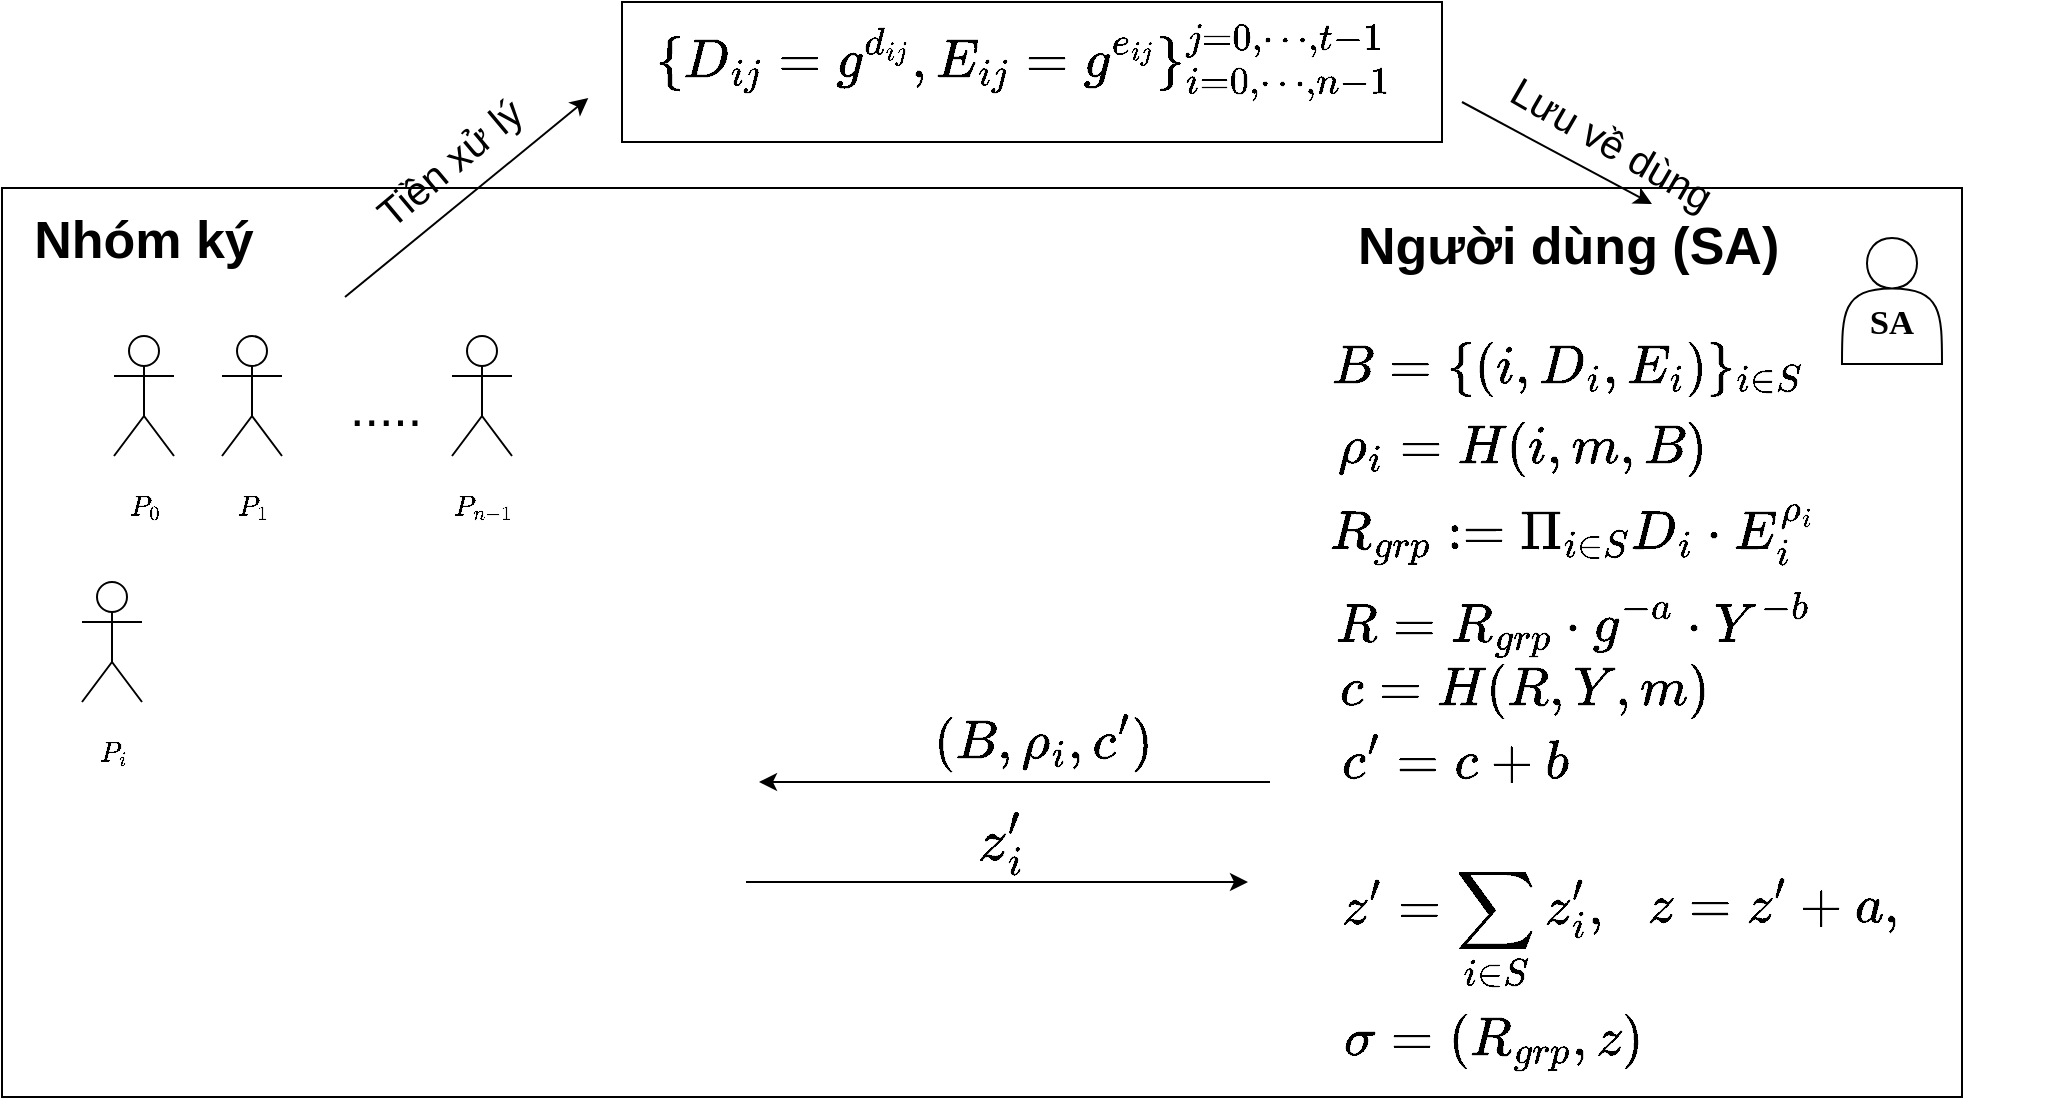 <mxfile version="28.0.7">
  <diagram name="Page-1" id="wecw0V0WTSmMkXdD_H8e">
    <mxGraphModel dx="1426" dy="832" grid="1" gridSize="10" guides="1" tooltips="1" connect="1" arrows="1" fold="1" page="1" pageScale="1" pageWidth="827" pageHeight="1169" math="1" shadow="0">
      <root>
        <mxCell id="0" />
        <mxCell id="1" parent="0" />
        <mxCell id="Sj3ZuSewM-TSqzSfG-fM-1" value="" style="rounded=0;whiteSpace=wrap;html=1;" vertex="1" parent="1">
          <mxGeometry x="130" y="213" width="980" height="454.5" as="geometry" />
        </mxCell>
        <mxCell id="Sj3ZuSewM-TSqzSfG-fM-2" value="&lt;div&gt;&lt;span&gt;&lt;span style=&quot;font-size: 13pt; font-family: &amp;quot;Times New Roman&amp;quot;, serif; background-color: transparent; font-variant-numeric: normal; font-variant-east-asian: normal; font-variant-alternates: normal; font-variant-position: normal; font-variant-emoji: normal; vertical-align: baseline; white-space-collapse: preserve;&quot;&gt;&lt;b&gt;&lt;br&gt;&lt;/b&gt;&lt;/span&gt;&lt;/span&gt;&lt;/div&gt;&lt;span id=&quot;docs-internal-guid-93dfedbd-7fff-06d4-5bbd-a296a520875c&quot;&gt;&lt;span style=&quot;font-size: 13pt; font-family: &amp;quot;Times New Roman&amp;quot;, serif; background-color: transparent; font-variant-numeric: normal; font-variant-east-asian: normal; font-variant-alternates: normal; font-variant-position: normal; font-variant-emoji: normal; vertical-align: baseline; white-space-collapse: preserve;&quot;&gt;&lt;b&gt;SA&lt;/b&gt;&lt;/span&gt;&lt;/span&gt;" style="shape=actor;whiteSpace=wrap;html=1;" vertex="1" parent="1">
          <mxGeometry x="1050" y="238" width="50" height="63" as="geometry" />
        </mxCell>
        <mxCell id="Sj3ZuSewM-TSqzSfG-fM-3" value="Người dùng (SA)" style="text;strokeColor=none;fillColor=none;spacingLeft=4;spacingRight=4;overflow=hidden;rotatable=0;points=[[0,0.5],[1,0.5]];portConstraint=eastwest;fontSize=26;whiteSpace=wrap;html=1;fontStyle=1" vertex="1" parent="1">
          <mxGeometry x="802" y="220" width="228" height="40" as="geometry" />
        </mxCell>
        <mxCell id="Sj3ZuSewM-TSqzSfG-fM-4" value="Nhóm ký" style="text;html=1;align=center;verticalAlign=middle;whiteSpace=wrap;rounded=0;fontSize=26;fontStyle=1" vertex="1" parent="1">
          <mxGeometry x="143" y="224" width="116" height="30" as="geometry" />
        </mxCell>
        <mxCell id="Sj3ZuSewM-TSqzSfG-fM-5" value="" style="endArrow=classic;html=1;rounded=0;" edge="1" parent="1">
          <mxGeometry relative="1" as="geometry">
            <mxPoint x="764" y="510" as="sourcePoint" />
            <mxPoint x="508.5" y="510" as="targetPoint" />
          </mxGeometry>
        </mxCell>
        <mxCell id="Sj3ZuSewM-TSqzSfG-fM-6" value="" style="endArrow=classic;html=1;rounded=0;" edge="1" parent="1">
          <mxGeometry relative="1" as="geometry">
            <mxPoint x="502" y="560" as="sourcePoint" />
            <mxPoint x="753" y="560" as="targetPoint" />
          </mxGeometry>
        </mxCell>
        <mxCell id="Sj3ZuSewM-TSqzSfG-fM-7" value="&lt;span style=&quot;font-weight: normal;&quot;&gt;.....&lt;/span&gt;" style="text;strokeColor=none;fillColor=none;spacingLeft=4;spacingRight=4;overflow=hidden;rotatable=0;points=[[0,0.5],[1,0.5]];portConstraint=eastwest;fontSize=26;whiteSpace=wrap;html=1;fontStyle=1" vertex="1" parent="1">
          <mxGeometry x="298" y="301" width="57" height="40" as="geometry" />
        </mxCell>
        <mxCell id="Sj3ZuSewM-TSqzSfG-fM-8" value="" style="rounded=0;whiteSpace=wrap;html=1;" vertex="1" parent="1">
          <mxGeometry x="440" y="120" width="410" height="70" as="geometry" />
        </mxCell>
        <mxCell id="Sj3ZuSewM-TSqzSfG-fM-9" value="&lt;font style=&quot;font-size: 25px;&quot;&gt;$$z&#39;_i$$&lt;/font&gt;" style="text;html=1;align=center;verticalAlign=middle;resizable=0;points=[];autosize=1;strokeColor=none;fillColor=none;" vertex="1" parent="1">
          <mxGeometry x="569" y="520" width="120" height="40" as="geometry" />
        </mxCell>
        <mxCell id="Sj3ZuSewM-TSqzSfG-fM-10" value="&lt;font style=&quot;font-size: 23px;&quot;&gt;$$z&#39;=\sum_{i\in S} z&#39;_i,$$&lt;/font&gt;" style="text;html=1;align=center;verticalAlign=middle;resizable=0;points=[];autosize=1;strokeColor=none;fillColor=none;" vertex="1" parent="1">
          <mxGeometry x="725" y="565" width="280" height="40" as="geometry" />
        </mxCell>
        <mxCell id="Sj3ZuSewM-TSqzSfG-fM-11" value="&lt;font style=&quot;font-size: 23px;&quot;&gt;$$z=z&#39;+a,$$&amp;nbsp;&lt;/font&gt;" style="text;html=1;align=center;verticalAlign=middle;resizable=0;points=[];autosize=1;strokeColor=none;fillColor=none;" vertex="1" parent="1">
          <mxGeometry x="940" y="566" width="150" height="40" as="geometry" />
        </mxCell>
        <mxCell id="Sj3ZuSewM-TSqzSfG-fM-12" value="&lt;font style=&quot;font-size: 23px;&quot;&gt;$$(B, \rho_i, c&#39;)$$&lt;/font&gt;" style="text;html=1;align=center;verticalAlign=middle;resizable=0;points=[];autosize=1;strokeColor=none;fillColor=none;" vertex="1" parent="1">
          <mxGeometry x="550" y="470" width="200" height="40" as="geometry" />
        </mxCell>
        <mxCell id="Sj3ZuSewM-TSqzSfG-fM-13" value="&lt;font style=&quot;font-size: 23px;&quot;&gt;$$R_{grp}:=\Pi_{i\in S}D_i\cdot E_i^{\rho_i}$$&amp;nbsp;&lt;/font&gt;" style="text;html=1;align=center;verticalAlign=middle;resizable=0;points=[];autosize=1;strokeColor=none;fillColor=none;" vertex="1" parent="1">
          <mxGeometry x="670" y="380" width="490" height="40" as="geometry" />
        </mxCell>
        <mxCell id="Sj3ZuSewM-TSqzSfG-fM-14" value="&lt;font style=&quot;font-size: 23px;&quot;&gt;$$R=R_{grp}\cdot g^{-a}\cdot Y^{-b}$$&lt;/font&gt;" style="text;html=1;align=center;verticalAlign=middle;resizable=0;points=[];autosize=1;strokeColor=none;fillColor=none;" vertex="1" parent="1">
          <mxGeometry x="705" y="411" width="420" height="40" as="geometry" />
        </mxCell>
        <mxCell id="Sj3ZuSewM-TSqzSfG-fM-15" value="&lt;font style=&quot;font-size: 23px;&quot;&gt;$$c=H(R, Y, m)$$&lt;/font&gt;" style="text;html=1;align=center;verticalAlign=middle;resizable=0;points=[];autosize=1;strokeColor=none;fillColor=none;" vertex="1" parent="1">
          <mxGeometry x="786" y="444" width="210" height="40" as="geometry" />
        </mxCell>
        <mxCell id="Sj3ZuSewM-TSqzSfG-fM-16" value="&lt;font style=&quot;font-size: 23px;&quot;&gt;$$c&#39;=c+b$$&lt;/font&gt;" style="text;html=1;align=center;verticalAlign=middle;resizable=0;points=[];autosize=1;strokeColor=none;fillColor=none;" vertex="1" parent="1">
          <mxGeometry x="786" y="480" width="140" height="40" as="geometry" />
        </mxCell>
        <mxCell id="Sj3ZuSewM-TSqzSfG-fM-17" value="&lt;font style=&quot;font-size: 23px;&quot;&gt;$$B=\{(i, D_i, E_i)\}_{i\in S}$$&lt;/font&gt;" style="text;html=1;align=center;verticalAlign=middle;resizable=0;points=[];autosize=1;strokeColor=none;fillColor=none;" vertex="1" parent="1">
          <mxGeometry x="752" y="283" width="320" height="40" as="geometry" />
        </mxCell>
        <mxCell id="Sj3ZuSewM-TSqzSfG-fM-18" value="&lt;font style=&quot;font-size: 23px;&quot;&gt;$$\rho_i=H(i, m, B)$$&lt;/font&gt;" style="text;html=1;align=center;verticalAlign=middle;resizable=0;points=[];autosize=1;strokeColor=none;fillColor=none;" vertex="1" parent="1">
          <mxGeometry x="770" y="323" width="240" height="40" as="geometry" />
        </mxCell>
        <mxCell id="Sj3ZuSewM-TSqzSfG-fM-19" value="&lt;font style=&quot;font-size: 23px;&quot;&gt;$$\sigma=(R_{grp}, z)$$&lt;/font&gt;" style="text;html=1;align=center;verticalAlign=middle;resizable=0;points=[];autosize=1;strokeColor=none;fillColor=none;" vertex="1" parent="1">
          <mxGeometry x="740" y="620" width="270" height="40" as="geometry" />
        </mxCell>
        <mxCell id="Sj3ZuSewM-TSqzSfG-fM-20" value="&lt;font style=&quot;font-size: 23px;&quot;&gt;$$\{D_{ij}=g^{d_{ij}}, E_{ij}=g^{e_{ij}} \}_{i=0,\cdots, n-1}^{j=0, \cdots, t-1}$$&lt;/font&gt;" style="text;html=1;align=center;verticalAlign=middle;resizable=0;points=[];autosize=1;strokeColor=none;fillColor=none;" vertex="1" parent="1">
          <mxGeometry x="250" y="130" width="780" height="40" as="geometry" />
        </mxCell>
        <mxCell id="Sj3ZuSewM-TSqzSfG-fM-21" value="" style="endArrow=classic;html=1;rounded=0;entryX=0.222;entryY=0.95;entryDx=0;entryDy=0;entryPerimeter=0;" edge="1" parent="1" target="Sj3ZuSewM-TSqzSfG-fM-20">
          <mxGeometry width="50" height="50" relative="1" as="geometry">
            <mxPoint x="301.5" y="267.5" as="sourcePoint" />
            <mxPoint x="351.5" y="217.5" as="targetPoint" />
          </mxGeometry>
        </mxCell>
        <mxCell id="Sj3ZuSewM-TSqzSfG-fM-22" value="&lt;font style=&quot;font-size: 20px;&quot;&gt;Tiền xử lý&lt;/font&gt;" style="text;html=1;align=center;verticalAlign=middle;resizable=0;points=[];autosize=1;strokeColor=none;fillColor=none;rotation=-40;" vertex="1" parent="1">
          <mxGeometry x="298" y="180" width="110" height="40" as="geometry" />
        </mxCell>
        <mxCell id="Sj3ZuSewM-TSqzSfG-fM-23" value="$$P_0$$" style="shape=umlActor;verticalLabelPosition=bottom;verticalAlign=top;html=1;outlineConnect=0;" vertex="1" parent="1">
          <mxGeometry x="186" y="287" width="30" height="60" as="geometry" />
        </mxCell>
        <mxCell id="Sj3ZuSewM-TSqzSfG-fM-24" value="$$P_1$$" style="shape=umlActor;verticalLabelPosition=bottom;verticalAlign=top;html=1;outlineConnect=0;" vertex="1" parent="1">
          <mxGeometry x="240" y="287" width="30" height="60" as="geometry" />
        </mxCell>
        <mxCell id="Sj3ZuSewM-TSqzSfG-fM-25" value="$$P_{n-1}$$" style="shape=umlActor;verticalLabelPosition=bottom;verticalAlign=top;html=1;outlineConnect=0;" vertex="1" parent="1">
          <mxGeometry x="355" y="287" width="30" height="60" as="geometry" />
        </mxCell>
        <mxCell id="Sj3ZuSewM-TSqzSfG-fM-26" value="" style="endArrow=classic;html=1;rounded=0;entryX=0.671;entryY=0.025;entryDx=0;entryDy=0;entryPerimeter=0;" edge="1" parent="1" target="Sj3ZuSewM-TSqzSfG-fM-3">
          <mxGeometry width="50" height="50" relative="1" as="geometry">
            <mxPoint x="860" y="170" as="sourcePoint" />
            <mxPoint x="910" y="120" as="targetPoint" />
          </mxGeometry>
        </mxCell>
        <mxCell id="Sj3ZuSewM-TSqzSfG-fM-27" value="&lt;font style=&quot;font-size: 20px;&quot;&gt;Lưu về dùng&lt;/font&gt;" style="text;html=1;align=center;verticalAlign=middle;resizable=0;points=[];autosize=1;strokeColor=none;fillColor=none;rotation=30;" vertex="1" parent="1">
          <mxGeometry x="865" y="170" width="140" height="40" as="geometry" />
        </mxCell>
        <mxCell id="Sj3ZuSewM-TSqzSfG-fM-28" value="$$P_i$$" style="shape=umlActor;verticalLabelPosition=bottom;verticalAlign=top;html=1;outlineConnect=0;" vertex="1" parent="1">
          <mxGeometry x="170" y="410" width="30" height="60" as="geometry" />
        </mxCell>
      </root>
    </mxGraphModel>
  </diagram>
</mxfile>
